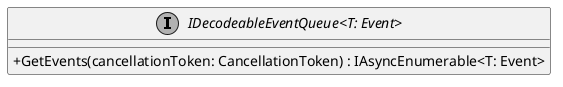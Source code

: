 @startuml
skinparam monochrome true
skinparam classAttributeIconSize 0

!startsub default
interface "IDecodeableEventQueue<T: Event>" {
    + GetEvents(cancellationToken: CancellationToken) : IAsyncEnumerable<T: Event>
}
!endsub

@enduml